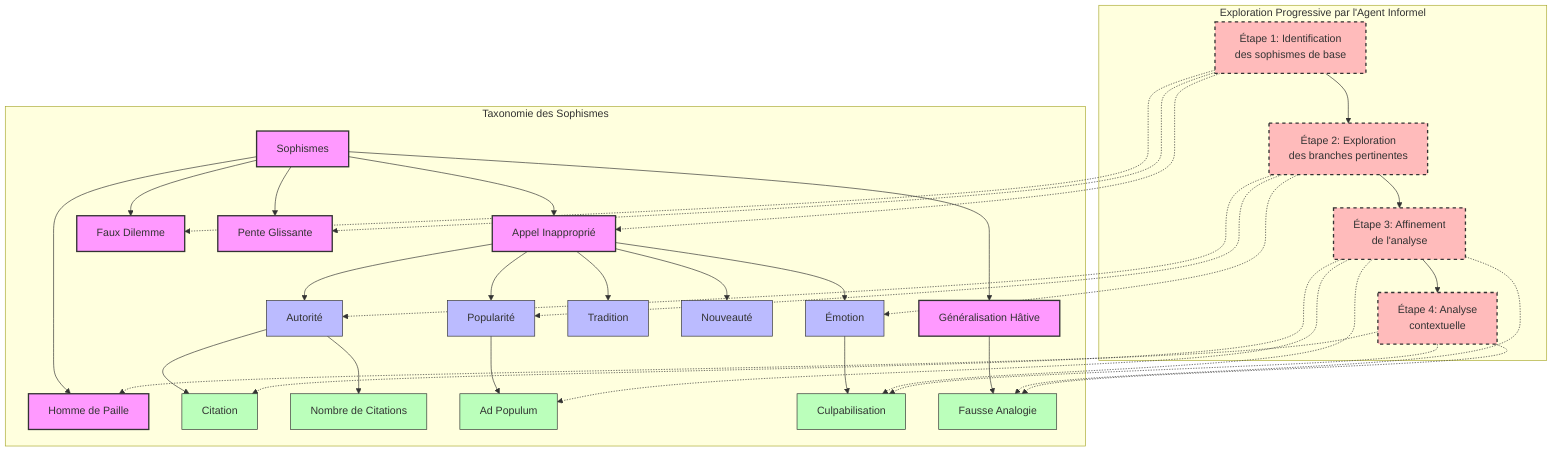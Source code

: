 graph TD
    subgraph "Taxonomie des Sophismes"
        S[Sophismes] --> AI[Appel Inapproprié]
        S --> FD[Faux Dilemme]
        S --> PG[Pente Glissante]
        S --> GH[Généralisation Hâtive]
        S --> HP[Homme de Paille]
        
        AI --> AIA[Autorité]
        AI --> AIP[Popularité]
        AI --> AIT[Tradition]
        AI --> AIN[Nouveauté]
        AI --> AIE[Émotion]
        
        AIA --> AIAC[Citation]
        AIA --> AIANC[Nombre de Citations]
        
        AIP --> AIPAP[Ad Populum]
        
        AIE --> AIEC[Culpabilisation]
        
        GH --> GHFA[Fausse Analogie]
    end
    
    subgraph "Exploration Progressive par l'Agent Informel"
        E1[Étape 1: Identification<br>des sophismes de base] --> E2[Étape 2: Exploration<br>des branches pertinentes]
        E2 --> E3[Étape 3: Affinement<br>de l'analyse]
        E3 --> E4[Étape 4: Analyse<br>contextuelle]
        
        E1 -.-> AI
        E1 -.-> FD
        E1 -.-> PG
        
        E2 -.-> AIA
        E2 -.-> AIP
        E2 -.-> AIE
        
        E3 -.-> AIAC
        E3 -.-> AIPAP
        E3 -.-> AIEC
        E3 -.-> GHFA
        
        E4 -.-> GHFA
        E4 -.-> HP
        E4 -.-> AIEC
    end
    
    classDef base fill:#f9f,stroke:#333,stroke-width:2px
    classDef branch fill:#bbf,stroke:#333,stroke-width:1px
    classDef leaf fill:#bfb,stroke:#333,stroke-width:1px
    classDef step fill:#fbb,stroke:#333,stroke-width:2px,stroke-dasharray: 5 5
    
    class S,AI,FD,PG,GH,HP base
    class AIA,AIP,AIT,AIN,AIE branch
    class AIAC,AIANC,AIPAP,AIEC,GHFA leaf
    class E1,E2,E3,E4 step